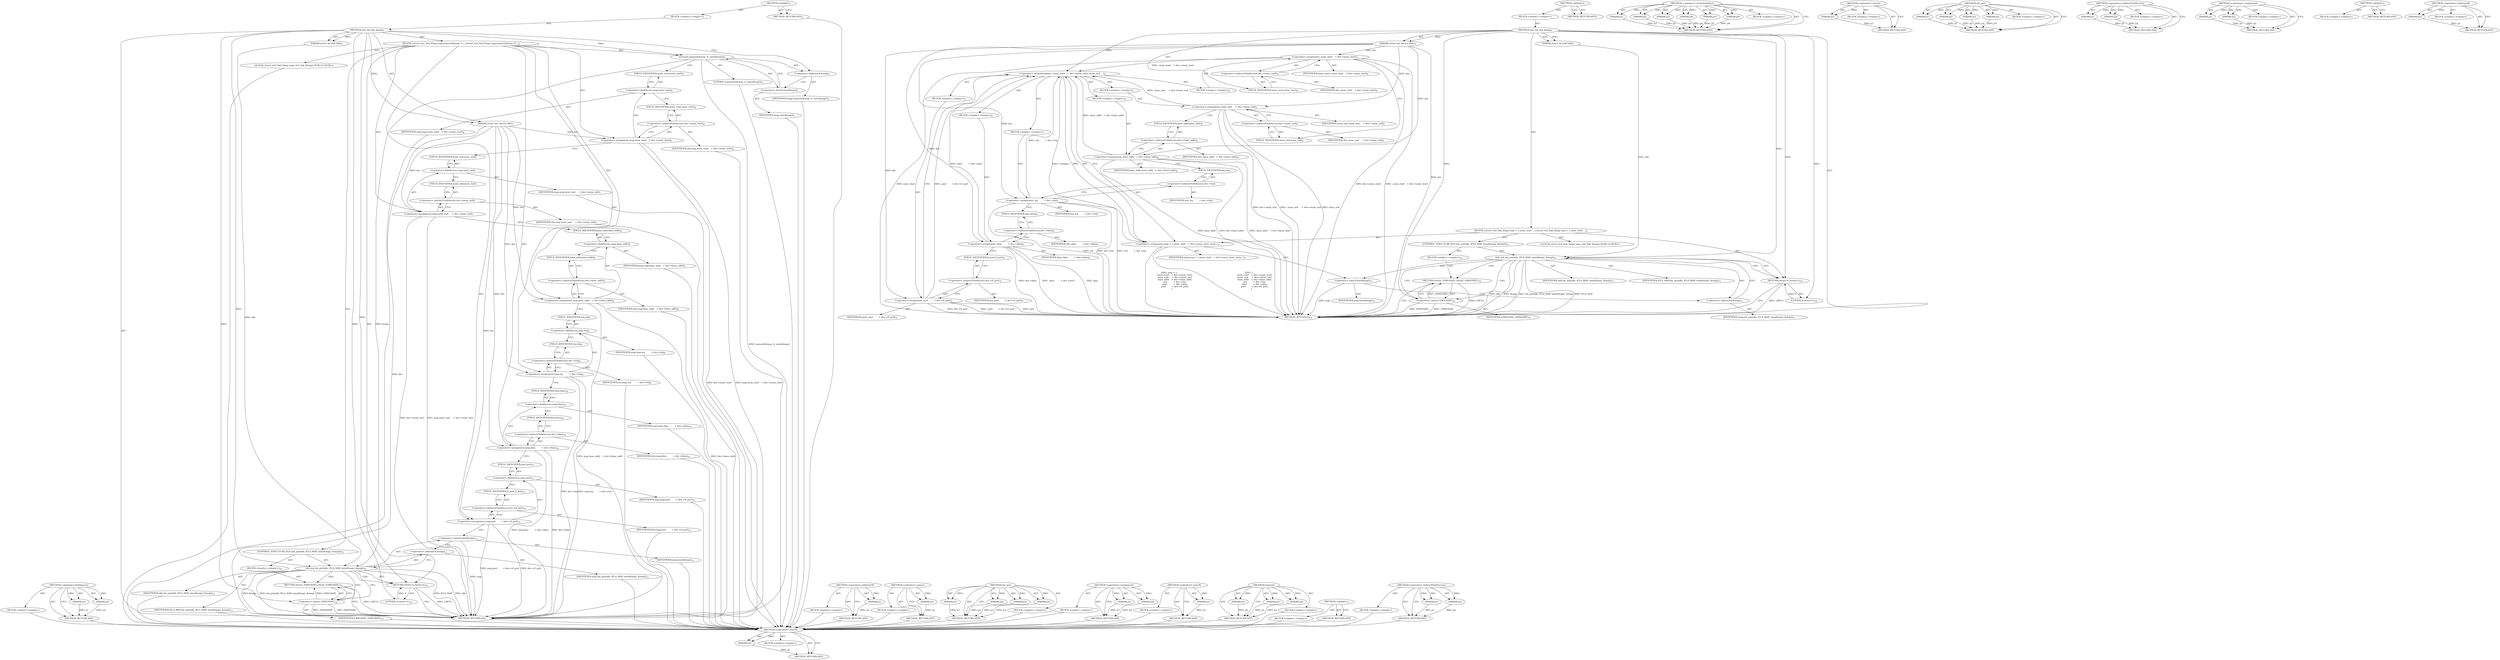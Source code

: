 digraph "&lt;operator&gt;.indirectFieldAccess" {
vulnerable_115 [label=<(METHOD,&lt;operator&gt;.sizeOf)>];
vulnerable_116 [label=<(PARAM,p1)>];
vulnerable_117 [label=<(BLOCK,&lt;empty&gt;,&lt;empty&gt;)>];
vulnerable_118 [label=<(METHOD_RETURN,ANY)>];
vulnerable_6 [label=<(METHOD,&lt;global&gt;)<SUB>1</SUB>>];
vulnerable_7 [label=<(BLOCK,&lt;empty&gt;,&lt;empty&gt;)<SUB>1</SUB>>];
vulnerable_8 [label=<(METHOD,rtnl_fill_link_ifmap)<SUB>1</SUB>>];
vulnerable_9 [label=<(PARAM,struct sk_buff *skb)<SUB>1</SUB>>];
vulnerable_10 [label=<(PARAM,struct net_device *dev)<SUB>1</SUB>>];
vulnerable_11 [label=<(BLOCK,{
	struct rtnl_link_ifmap map = {
		.mem_start ...,{
	struct rtnl_link_ifmap map = {
		.mem_start ...)<SUB>2</SUB>>];
vulnerable_12 [label="<(LOCAL,struct rtnl_link_ifmap map: rtnl_link_ifmap)<SUB>3</SUB>>"];
vulnerable_13 [label=<(&lt;operator&gt;.assignment,map = {
		.mem_start   = dev-&gt;mem_start,
		.mem...)<SUB>3</SUB>>];
vulnerable_14 [label=<(IDENTIFIER,map,map = {
		.mem_start   = dev-&gt;mem_start,
		.mem...)<SUB>3</SUB>>];
vulnerable_15 [label=<(&lt;operator&gt;.arrayInitializer,{
		.mem_start   = dev-&gt;mem_start,
		.mem_end  ...)<SUB>3</SUB>>];
vulnerable_16 [label=<(BLOCK,&lt;empty&gt;,&lt;empty&gt;)<SUB>4</SUB>>];
vulnerable_17 [label=<(&lt;operator&gt;.assignment,.mem_start   = dev-&gt;mem_start)<SUB>4</SUB>>];
vulnerable_18 [label=<(IDENTIFIER,mem_start,.mem_start   = dev-&gt;mem_start)<SUB>4</SUB>>];
vulnerable_19 [label=<(&lt;operator&gt;.indirectFieldAccess,dev-&gt;mem_start)<SUB>4</SUB>>];
vulnerable_20 [label=<(IDENTIFIER,dev,.mem_start   = dev-&gt;mem_start)<SUB>4</SUB>>];
vulnerable_21 [label=<(FIELD_IDENTIFIER,mem_start,mem_start)<SUB>4</SUB>>];
vulnerable_22 [label=<(BLOCK,&lt;empty&gt;,&lt;empty&gt;)<SUB>5</SUB>>];
vulnerable_23 [label=<(&lt;operator&gt;.assignment,.mem_end     = dev-&gt;mem_end)<SUB>5</SUB>>];
vulnerable_24 [label=<(IDENTIFIER,mem_end,.mem_end     = dev-&gt;mem_end)<SUB>5</SUB>>];
vulnerable_25 [label=<(&lt;operator&gt;.indirectFieldAccess,dev-&gt;mem_end)<SUB>5</SUB>>];
vulnerable_26 [label=<(IDENTIFIER,dev,.mem_end     = dev-&gt;mem_end)<SUB>5</SUB>>];
vulnerable_27 [label=<(FIELD_IDENTIFIER,mem_end,mem_end)<SUB>5</SUB>>];
vulnerable_28 [label=<(BLOCK,&lt;empty&gt;,&lt;empty&gt;)<SUB>6</SUB>>];
vulnerable_29 [label=<(&lt;operator&gt;.assignment,.base_addr   = dev-&gt;base_addr)<SUB>6</SUB>>];
vulnerable_30 [label=<(IDENTIFIER,base_addr,.base_addr   = dev-&gt;base_addr)<SUB>6</SUB>>];
vulnerable_31 [label=<(&lt;operator&gt;.indirectFieldAccess,dev-&gt;base_addr)<SUB>6</SUB>>];
vulnerable_32 [label=<(IDENTIFIER,dev,.base_addr   = dev-&gt;base_addr)<SUB>6</SUB>>];
vulnerable_33 [label=<(FIELD_IDENTIFIER,base_addr,base_addr)<SUB>6</SUB>>];
vulnerable_34 [label=<(BLOCK,&lt;empty&gt;,&lt;empty&gt;)<SUB>7</SUB>>];
vulnerable_35 [label=<(&lt;operator&gt;.assignment,.irq         = dev-&gt;irq)<SUB>7</SUB>>];
vulnerable_36 [label=<(IDENTIFIER,irq,.irq         = dev-&gt;irq)<SUB>7</SUB>>];
vulnerable_37 [label=<(&lt;operator&gt;.indirectFieldAccess,dev-&gt;irq)<SUB>7</SUB>>];
vulnerable_38 [label=<(IDENTIFIER,dev,.irq         = dev-&gt;irq)<SUB>7</SUB>>];
vulnerable_39 [label=<(FIELD_IDENTIFIER,irq,irq)<SUB>7</SUB>>];
vulnerable_40 [label=<(BLOCK,&lt;empty&gt;,&lt;empty&gt;)<SUB>8</SUB>>];
vulnerable_41 [label=<(&lt;operator&gt;.assignment,.dma         = dev-&gt;dma)<SUB>8</SUB>>];
vulnerable_42 [label=<(IDENTIFIER,dma,.dma         = dev-&gt;dma)<SUB>8</SUB>>];
vulnerable_43 [label=<(&lt;operator&gt;.indirectFieldAccess,dev-&gt;dma)<SUB>8</SUB>>];
vulnerable_44 [label=<(IDENTIFIER,dev,.dma         = dev-&gt;dma)<SUB>8</SUB>>];
vulnerable_45 [label=<(FIELD_IDENTIFIER,dma,dma)<SUB>8</SUB>>];
vulnerable_46 [label=<(BLOCK,&lt;empty&gt;,&lt;empty&gt;)<SUB>9</SUB>>];
vulnerable_47 [label=<(&lt;operator&gt;.assignment,.port        = dev-&gt;if_port)<SUB>9</SUB>>];
vulnerable_48 [label=<(IDENTIFIER,port,.port        = dev-&gt;if_port)<SUB>9</SUB>>];
vulnerable_49 [label=<(&lt;operator&gt;.indirectFieldAccess,dev-&gt;if_port)<SUB>9</SUB>>];
vulnerable_50 [label=<(IDENTIFIER,dev,.port        = dev-&gt;if_port)<SUB>9</SUB>>];
vulnerable_51 [label=<(FIELD_IDENTIFIER,if_port,if_port)<SUB>9</SUB>>];
vulnerable_52 [label=<(CONTROL_STRUCTURE,IF,if (nla_put(skb, IFLA_MAP, sizeof(map), &amp;map)))<SUB>11</SUB>>];
vulnerable_53 [label=<(nla_put,nla_put(skb, IFLA_MAP, sizeof(map), &amp;map))<SUB>11</SUB>>];
vulnerable_54 [label=<(IDENTIFIER,skb,nla_put(skb, IFLA_MAP, sizeof(map), &amp;map))<SUB>11</SUB>>];
vulnerable_55 [label=<(IDENTIFIER,IFLA_MAP,nla_put(skb, IFLA_MAP, sizeof(map), &amp;map))<SUB>11</SUB>>];
vulnerable_56 [label=<(&lt;operator&gt;.sizeOf,sizeof(map))<SUB>11</SUB>>];
vulnerable_57 [label=<(IDENTIFIER,map,sizeof(map))<SUB>11</SUB>>];
vulnerable_58 [label=<(&lt;operator&gt;.addressOf,&amp;map)<SUB>11</SUB>>];
vulnerable_59 [label=<(IDENTIFIER,map,nla_put(skb, IFLA_MAP, sizeof(map), &amp;map))<SUB>11</SUB>>];
vulnerable_60 [label=<(BLOCK,&lt;empty&gt;,&lt;empty&gt;)<SUB>12</SUB>>];
vulnerable_61 [label=<(RETURN,return -EMSGSIZE;,return -EMSGSIZE;)<SUB>12</SUB>>];
vulnerable_62 [label=<(&lt;operator&gt;.minus,-EMSGSIZE)<SUB>12</SUB>>];
vulnerable_63 [label=<(IDENTIFIER,EMSGSIZE,-EMSGSIZE)<SUB>12</SUB>>];
vulnerable_64 [label=<(RETURN,return 0;,return 0;)<SUB>14</SUB>>];
vulnerable_65 [label=<(LITERAL,0,return 0;)<SUB>14</SUB>>];
vulnerable_66 [label=<(METHOD_RETURN,int)<SUB>1</SUB>>];
vulnerable_68 [label=<(METHOD_RETURN,ANY)<SUB>1</SUB>>];
vulnerable_94 [label=<(METHOD,&lt;operator&gt;.arrayInitializer)>];
vulnerable_95 [label=<(PARAM,p1)>];
vulnerable_96 [label=<(PARAM,p2)>];
vulnerable_97 [label=<(PARAM,p3)>];
vulnerable_98 [label=<(PARAM,p4)>];
vulnerable_99 [label=<(PARAM,p5)>];
vulnerable_100 [label=<(PARAM,p6)>];
vulnerable_101 [label=<(BLOCK,&lt;empty&gt;,&lt;empty&gt;)>];
vulnerable_102 [label=<(METHOD_RETURN,ANY)>];
vulnerable_123 [label=<(METHOD,&lt;operator&gt;.minus)>];
vulnerable_124 [label=<(PARAM,p1)>];
vulnerable_125 [label=<(BLOCK,&lt;empty&gt;,&lt;empty&gt;)>];
vulnerable_126 [label=<(METHOD_RETURN,ANY)>];
vulnerable_108 [label=<(METHOD,nla_put)>];
vulnerable_109 [label=<(PARAM,p1)>];
vulnerable_110 [label=<(PARAM,p2)>];
vulnerable_111 [label=<(PARAM,p3)>];
vulnerable_112 [label=<(PARAM,p4)>];
vulnerable_113 [label=<(BLOCK,&lt;empty&gt;,&lt;empty&gt;)>];
vulnerable_114 [label=<(METHOD_RETURN,ANY)>];
vulnerable_103 [label=<(METHOD,&lt;operator&gt;.indirectFieldAccess)>];
vulnerable_104 [label=<(PARAM,p1)>];
vulnerable_105 [label=<(PARAM,p2)>];
vulnerable_106 [label=<(BLOCK,&lt;empty&gt;,&lt;empty&gt;)>];
vulnerable_107 [label=<(METHOD_RETURN,ANY)>];
vulnerable_89 [label=<(METHOD,&lt;operator&gt;.assignment)>];
vulnerable_90 [label=<(PARAM,p1)>];
vulnerable_91 [label=<(PARAM,p2)>];
vulnerable_92 [label=<(BLOCK,&lt;empty&gt;,&lt;empty&gt;)>];
vulnerable_93 [label=<(METHOD_RETURN,ANY)>];
vulnerable_83 [label=<(METHOD,&lt;global&gt;)<SUB>1</SUB>>];
vulnerable_84 [label=<(BLOCK,&lt;empty&gt;,&lt;empty&gt;)>];
vulnerable_85 [label=<(METHOD_RETURN,ANY)>];
vulnerable_119 [label=<(METHOD,&lt;operator&gt;.addressOf)>];
vulnerable_120 [label=<(PARAM,p1)>];
vulnerable_121 [label=<(BLOCK,&lt;empty&gt;,&lt;empty&gt;)>];
vulnerable_122 [label=<(METHOD_RETURN,ANY)>];
fixed_117 [label=<(METHOD,&lt;operator&gt;.fieldAccess)>];
fixed_118 [label=<(PARAM,p1)>];
fixed_119 [label=<(PARAM,p2)>];
fixed_120 [label=<(BLOCK,&lt;empty&gt;,&lt;empty&gt;)>];
fixed_121 [label=<(METHOD_RETURN,ANY)>];
fixed_6 [label=<(METHOD,&lt;global&gt;)<SUB>1</SUB>>];
fixed_7 [label=<(BLOCK,&lt;empty&gt;,&lt;empty&gt;)<SUB>1</SUB>>];
fixed_8 [label=<(METHOD,rtnl_fill_link_ifmap)<SUB>1</SUB>>];
fixed_9 [label=<(PARAM,struct sk_buff *skb)<SUB>1</SUB>>];
fixed_10 [label=<(PARAM,struct net_device *dev)<SUB>1</SUB>>];
fixed_11 [label=<(BLOCK,{
	struct rtnl_link_ifmap map;

	memset(&amp;map, 0...,{
	struct rtnl_link_ifmap map;

	memset(&amp;map, 0...)<SUB>2</SUB>>];
fixed_12 [label="<(LOCAL,struct rtnl_link_ifmap map: rtnl_link_ifmap)<SUB>3</SUB>>"];
fixed_13 [label=<(memset,memset(&amp;map, 0, sizeof(map)))<SUB>5</SUB>>];
fixed_14 [label=<(&lt;operator&gt;.addressOf,&amp;map)<SUB>5</SUB>>];
fixed_15 [label=<(IDENTIFIER,map,memset(&amp;map, 0, sizeof(map)))<SUB>5</SUB>>];
fixed_16 [label=<(LITERAL,0,memset(&amp;map, 0, sizeof(map)))<SUB>5</SUB>>];
fixed_17 [label=<(&lt;operator&gt;.sizeOf,sizeof(map))<SUB>5</SUB>>];
fixed_18 [label=<(IDENTIFIER,map,sizeof(map))<SUB>5</SUB>>];
fixed_19 [label=<(&lt;operator&gt;.assignment,map.mem_start   = dev-&gt;mem_start)<SUB>6</SUB>>];
fixed_20 [label=<(&lt;operator&gt;.fieldAccess,map.mem_start)<SUB>6</SUB>>];
fixed_21 [label=<(IDENTIFIER,map,map.mem_start   = dev-&gt;mem_start)<SUB>6</SUB>>];
fixed_22 [label=<(FIELD_IDENTIFIER,mem_start,mem_start)<SUB>6</SUB>>];
fixed_23 [label=<(&lt;operator&gt;.indirectFieldAccess,dev-&gt;mem_start)<SUB>6</SUB>>];
fixed_24 [label=<(IDENTIFIER,dev,map.mem_start   = dev-&gt;mem_start)<SUB>6</SUB>>];
fixed_25 [label=<(FIELD_IDENTIFIER,mem_start,mem_start)<SUB>6</SUB>>];
fixed_26 [label=<(&lt;operator&gt;.assignment,map.mem_end     = dev-&gt;mem_end)<SUB>7</SUB>>];
fixed_27 [label=<(&lt;operator&gt;.fieldAccess,map.mem_end)<SUB>7</SUB>>];
fixed_28 [label=<(IDENTIFIER,map,map.mem_end     = dev-&gt;mem_end)<SUB>7</SUB>>];
fixed_29 [label=<(FIELD_IDENTIFIER,mem_end,mem_end)<SUB>7</SUB>>];
fixed_30 [label=<(&lt;operator&gt;.indirectFieldAccess,dev-&gt;mem_end)<SUB>7</SUB>>];
fixed_31 [label=<(IDENTIFIER,dev,map.mem_end     = dev-&gt;mem_end)<SUB>7</SUB>>];
fixed_32 [label=<(FIELD_IDENTIFIER,mem_end,mem_end)<SUB>7</SUB>>];
fixed_33 [label=<(&lt;operator&gt;.assignment,map.base_addr   = dev-&gt;base_addr)<SUB>8</SUB>>];
fixed_34 [label=<(&lt;operator&gt;.fieldAccess,map.base_addr)<SUB>8</SUB>>];
fixed_35 [label=<(IDENTIFIER,map,map.base_addr   = dev-&gt;base_addr)<SUB>8</SUB>>];
fixed_36 [label=<(FIELD_IDENTIFIER,base_addr,base_addr)<SUB>8</SUB>>];
fixed_37 [label=<(&lt;operator&gt;.indirectFieldAccess,dev-&gt;base_addr)<SUB>8</SUB>>];
fixed_38 [label=<(IDENTIFIER,dev,map.base_addr   = dev-&gt;base_addr)<SUB>8</SUB>>];
fixed_39 [label=<(FIELD_IDENTIFIER,base_addr,base_addr)<SUB>8</SUB>>];
fixed_40 [label=<(&lt;operator&gt;.assignment,map.irq         = dev-&gt;irq)<SUB>9</SUB>>];
fixed_41 [label=<(&lt;operator&gt;.fieldAccess,map.irq)<SUB>9</SUB>>];
fixed_42 [label=<(IDENTIFIER,map,map.irq         = dev-&gt;irq)<SUB>9</SUB>>];
fixed_43 [label=<(FIELD_IDENTIFIER,irq,irq)<SUB>9</SUB>>];
fixed_44 [label=<(&lt;operator&gt;.indirectFieldAccess,dev-&gt;irq)<SUB>9</SUB>>];
fixed_45 [label=<(IDENTIFIER,dev,map.irq         = dev-&gt;irq)<SUB>9</SUB>>];
fixed_46 [label=<(FIELD_IDENTIFIER,irq,irq)<SUB>9</SUB>>];
fixed_47 [label=<(&lt;operator&gt;.assignment,map.dma         = dev-&gt;dma)<SUB>10</SUB>>];
fixed_48 [label=<(&lt;operator&gt;.fieldAccess,map.dma)<SUB>10</SUB>>];
fixed_49 [label=<(IDENTIFIER,map,map.dma         = dev-&gt;dma)<SUB>10</SUB>>];
fixed_50 [label=<(FIELD_IDENTIFIER,dma,dma)<SUB>10</SUB>>];
fixed_51 [label=<(&lt;operator&gt;.indirectFieldAccess,dev-&gt;dma)<SUB>10</SUB>>];
fixed_52 [label=<(IDENTIFIER,dev,map.dma         = dev-&gt;dma)<SUB>10</SUB>>];
fixed_53 [label=<(FIELD_IDENTIFIER,dma,dma)<SUB>10</SUB>>];
fixed_54 [label=<(&lt;operator&gt;.assignment,map.port        = dev-&gt;if_port)<SUB>11</SUB>>];
fixed_55 [label=<(&lt;operator&gt;.fieldAccess,map.port)<SUB>11</SUB>>];
fixed_56 [label=<(IDENTIFIER,map,map.port        = dev-&gt;if_port)<SUB>11</SUB>>];
fixed_57 [label=<(FIELD_IDENTIFIER,port,port)<SUB>11</SUB>>];
fixed_58 [label=<(&lt;operator&gt;.indirectFieldAccess,dev-&gt;if_port)<SUB>11</SUB>>];
fixed_59 [label=<(IDENTIFIER,dev,map.port        = dev-&gt;if_port)<SUB>11</SUB>>];
fixed_60 [label=<(FIELD_IDENTIFIER,if_port,if_port)<SUB>11</SUB>>];
fixed_61 [label=<(CONTROL_STRUCTURE,IF,if (nla_put(skb, IFLA_MAP, sizeof(map), &amp;map)))<SUB>13</SUB>>];
fixed_62 [label=<(nla_put,nla_put(skb, IFLA_MAP, sizeof(map), &amp;map))<SUB>13</SUB>>];
fixed_63 [label=<(IDENTIFIER,skb,nla_put(skb, IFLA_MAP, sizeof(map), &amp;map))<SUB>13</SUB>>];
fixed_64 [label=<(IDENTIFIER,IFLA_MAP,nla_put(skb, IFLA_MAP, sizeof(map), &amp;map))<SUB>13</SUB>>];
fixed_65 [label=<(&lt;operator&gt;.sizeOf,sizeof(map))<SUB>13</SUB>>];
fixed_66 [label=<(IDENTIFIER,map,sizeof(map))<SUB>13</SUB>>];
fixed_67 [label=<(&lt;operator&gt;.addressOf,&amp;map)<SUB>13</SUB>>];
fixed_68 [label=<(IDENTIFIER,map,nla_put(skb, IFLA_MAP, sizeof(map), &amp;map))<SUB>13</SUB>>];
fixed_69 [label=<(BLOCK,&lt;empty&gt;,&lt;empty&gt;)<SUB>14</SUB>>];
fixed_70 [label=<(RETURN,return -EMSGSIZE;,return -EMSGSIZE;)<SUB>14</SUB>>];
fixed_71 [label=<(&lt;operator&gt;.minus,-EMSGSIZE)<SUB>14</SUB>>];
fixed_72 [label=<(IDENTIFIER,EMSGSIZE,-EMSGSIZE)<SUB>14</SUB>>];
fixed_73 [label=<(RETURN,return 0;,return 0;)<SUB>16</SUB>>];
fixed_74 [label=<(LITERAL,0,return 0;)<SUB>16</SUB>>];
fixed_75 [label=<(METHOD_RETURN,int)<SUB>1</SUB>>];
fixed_77 [label=<(METHOD_RETURN,ANY)<SUB>1</SUB>>];
fixed_104 [label=<(METHOD,&lt;operator&gt;.addressOf)>];
fixed_105 [label=<(PARAM,p1)>];
fixed_106 [label=<(BLOCK,&lt;empty&gt;,&lt;empty&gt;)>];
fixed_107 [label=<(METHOD_RETURN,ANY)>];
fixed_134 [label=<(METHOD,&lt;operator&gt;.minus)>];
fixed_135 [label=<(PARAM,p1)>];
fixed_136 [label=<(BLOCK,&lt;empty&gt;,&lt;empty&gt;)>];
fixed_137 [label=<(METHOD_RETURN,ANY)>];
fixed_127 [label=<(METHOD,nla_put)>];
fixed_128 [label=<(PARAM,p1)>];
fixed_129 [label=<(PARAM,p2)>];
fixed_130 [label=<(PARAM,p3)>];
fixed_131 [label=<(PARAM,p4)>];
fixed_132 [label=<(BLOCK,&lt;empty&gt;,&lt;empty&gt;)>];
fixed_133 [label=<(METHOD_RETURN,ANY)>];
fixed_112 [label=<(METHOD,&lt;operator&gt;.assignment)>];
fixed_113 [label=<(PARAM,p1)>];
fixed_114 [label=<(PARAM,p2)>];
fixed_115 [label=<(BLOCK,&lt;empty&gt;,&lt;empty&gt;)>];
fixed_116 [label=<(METHOD_RETURN,ANY)>];
fixed_108 [label=<(METHOD,&lt;operator&gt;.sizeOf)>];
fixed_109 [label=<(PARAM,p1)>];
fixed_110 [label=<(BLOCK,&lt;empty&gt;,&lt;empty&gt;)>];
fixed_111 [label=<(METHOD_RETURN,ANY)>];
fixed_98 [label=<(METHOD,memset)>];
fixed_99 [label=<(PARAM,p1)>];
fixed_100 [label=<(PARAM,p2)>];
fixed_101 [label=<(PARAM,p3)>];
fixed_102 [label=<(BLOCK,&lt;empty&gt;,&lt;empty&gt;)>];
fixed_103 [label=<(METHOD_RETURN,ANY)>];
fixed_92 [label=<(METHOD,&lt;global&gt;)<SUB>1</SUB>>];
fixed_93 [label=<(BLOCK,&lt;empty&gt;,&lt;empty&gt;)>];
fixed_94 [label=<(METHOD_RETURN,ANY)>];
fixed_122 [label=<(METHOD,&lt;operator&gt;.indirectFieldAccess)>];
fixed_123 [label=<(PARAM,p1)>];
fixed_124 [label=<(PARAM,p2)>];
fixed_125 [label=<(BLOCK,&lt;empty&gt;,&lt;empty&gt;)>];
fixed_126 [label=<(METHOD_RETURN,ANY)>];
vulnerable_115 -> vulnerable_116  [key=0, label="AST: "];
vulnerable_115 -> vulnerable_116  [key=1, label="DDG: "];
vulnerable_115 -> vulnerable_117  [key=0, label="AST: "];
vulnerable_115 -> vulnerable_118  [key=0, label="AST: "];
vulnerable_115 -> vulnerable_118  [key=1, label="CFG: "];
vulnerable_116 -> vulnerable_118  [key=0, label="DDG: p1"];
vulnerable_6 -> vulnerable_7  [key=0, label="AST: "];
vulnerable_6 -> vulnerable_68  [key=0, label="AST: "];
vulnerable_6 -> vulnerable_68  [key=1, label="CFG: "];
vulnerable_7 -> vulnerable_8  [key=0, label="AST: "];
vulnerable_8 -> vulnerable_9  [key=0, label="AST: "];
vulnerable_8 -> vulnerable_9  [key=1, label="DDG: "];
vulnerable_8 -> vulnerable_10  [key=0, label="AST: "];
vulnerable_8 -> vulnerable_10  [key=1, label="DDG: "];
vulnerable_8 -> vulnerable_11  [key=0, label="AST: "];
vulnerable_8 -> vulnerable_66  [key=0, label="AST: "];
vulnerable_8 -> vulnerable_21  [key=0, label="CFG: "];
vulnerable_8 -> vulnerable_64  [key=0, label="DDG: "];
vulnerable_8 -> vulnerable_65  [key=0, label="DDG: "];
vulnerable_8 -> vulnerable_15  [key=0, label="DDG: "];
vulnerable_8 -> vulnerable_53  [key=0, label="DDG: "];
vulnerable_8 -> vulnerable_62  [key=0, label="DDG: "];
vulnerable_9 -> vulnerable_53  [key=0, label="DDG: skb"];
vulnerable_10 -> vulnerable_66  [key=0, label="DDG: dev"];
vulnerable_10 -> vulnerable_17  [key=0, label="DDG: dev"];
vulnerable_10 -> vulnerable_23  [key=0, label="DDG: dev"];
vulnerable_10 -> vulnerable_29  [key=0, label="DDG: dev"];
vulnerable_10 -> vulnerable_35  [key=0, label="DDG: dev"];
vulnerable_10 -> vulnerable_41  [key=0, label="DDG: dev"];
vulnerable_10 -> vulnerable_47  [key=0, label="DDG: dev"];
vulnerable_11 -> vulnerable_12  [key=0, label="AST: "];
vulnerable_11 -> vulnerable_13  [key=0, label="AST: "];
vulnerable_11 -> vulnerable_52  [key=0, label="AST: "];
vulnerable_11 -> vulnerable_64  [key=0, label="AST: "];
vulnerable_13 -> vulnerable_14  [key=0, label="AST: "];
vulnerable_13 -> vulnerable_15  [key=0, label="AST: "];
vulnerable_13 -> vulnerable_56  [key=0, label="CFG: "];
vulnerable_13 -> vulnerable_66  [key=0, label="DDG: {
		.mem_start   = dev-&gt;mem_start,
		.mem_end     = dev-&gt;mem_end,
		.base_addr   = dev-&gt;base_addr,
		.irq         = dev-&gt;irq,
		.dma         = dev-&gt;dma,
		.port        = dev-&gt;if_port,
	}"];
vulnerable_13 -> vulnerable_66  [key=1, label="DDG: map = {
		.mem_start   = dev-&gt;mem_start,
		.mem_end     = dev-&gt;mem_end,
		.base_addr   = dev-&gt;base_addr,
		.irq         = dev-&gt;irq,
		.dma         = dev-&gt;dma,
		.port        = dev-&gt;if_port,
	}"];
vulnerable_15 -> vulnerable_16  [key=0, label="AST: "];
vulnerable_15 -> vulnerable_22  [key=0, label="AST: "];
vulnerable_15 -> vulnerable_28  [key=0, label="AST: "];
vulnerable_15 -> vulnerable_34  [key=0, label="AST: "];
vulnerable_15 -> vulnerable_40  [key=0, label="AST: "];
vulnerable_15 -> vulnerable_46  [key=0, label="AST: "];
vulnerable_15 -> vulnerable_13  [key=0, label="CFG: "];
vulnerable_15 -> vulnerable_13  [key=1, label="DDG: &lt;empty&gt;"];
vulnerable_15 -> vulnerable_13  [key=2, label="DDG: "];
vulnerable_16 -> vulnerable_17  [key=0, label="AST: "];
vulnerable_17 -> vulnerable_18  [key=0, label="AST: "];
vulnerable_17 -> vulnerable_19  [key=0, label="AST: "];
vulnerable_17 -> vulnerable_27  [key=0, label="CFG: "];
vulnerable_17 -> vulnerable_66  [key=0, label="DDG: dev-&gt;mem_start"];
vulnerable_17 -> vulnerable_66  [key=1, label="DDG: .mem_start   = dev-&gt;mem_start"];
vulnerable_17 -> vulnerable_66  [key=2, label="DDG: mem_start"];
vulnerable_17 -> vulnerable_15  [key=0, label="DDG: .mem_start   = dev-&gt;mem_start"];
vulnerable_19 -> vulnerable_20  [key=0, label="AST: "];
vulnerable_19 -> vulnerable_21  [key=0, label="AST: "];
vulnerable_19 -> vulnerable_17  [key=0, label="CFG: "];
vulnerable_21 -> vulnerable_19  [key=0, label="CFG: "];
vulnerable_22 -> vulnerable_23  [key=0, label="AST: "];
vulnerable_23 -> vulnerable_24  [key=0, label="AST: "];
vulnerable_23 -> vulnerable_25  [key=0, label="AST: "];
vulnerable_23 -> vulnerable_33  [key=0, label="CFG: "];
vulnerable_23 -> vulnerable_66  [key=0, label="DDG: dev-&gt;mem_end"];
vulnerable_23 -> vulnerable_66  [key=1, label="DDG: .mem_end     = dev-&gt;mem_end"];
vulnerable_23 -> vulnerable_66  [key=2, label="DDG: mem_end"];
vulnerable_23 -> vulnerable_15  [key=0, label="DDG: .mem_end     = dev-&gt;mem_end"];
vulnerable_25 -> vulnerable_26  [key=0, label="AST: "];
vulnerable_25 -> vulnerable_27  [key=0, label="AST: "];
vulnerable_25 -> vulnerable_23  [key=0, label="CFG: "];
vulnerable_27 -> vulnerable_25  [key=0, label="CFG: "];
vulnerable_28 -> vulnerable_29  [key=0, label="AST: "];
vulnerable_29 -> vulnerable_30  [key=0, label="AST: "];
vulnerable_29 -> vulnerable_31  [key=0, label="AST: "];
vulnerable_29 -> vulnerable_39  [key=0, label="CFG: "];
vulnerable_29 -> vulnerable_66  [key=0, label="DDG: dev-&gt;base_addr"];
vulnerable_29 -> vulnerable_66  [key=1, label="DDG: .base_addr   = dev-&gt;base_addr"];
vulnerable_29 -> vulnerable_66  [key=2, label="DDG: base_addr"];
vulnerable_29 -> vulnerable_15  [key=0, label="DDG: .base_addr   = dev-&gt;base_addr"];
vulnerable_31 -> vulnerable_32  [key=0, label="AST: "];
vulnerable_31 -> vulnerable_33  [key=0, label="AST: "];
vulnerable_31 -> vulnerable_29  [key=0, label="CFG: "];
vulnerable_33 -> vulnerable_31  [key=0, label="CFG: "];
vulnerable_34 -> vulnerable_35  [key=0, label="AST: "];
vulnerable_35 -> vulnerable_36  [key=0, label="AST: "];
vulnerable_35 -> vulnerable_37  [key=0, label="AST: "];
vulnerable_35 -> vulnerable_45  [key=0, label="CFG: "];
vulnerable_35 -> vulnerable_66  [key=0, label="DDG: dev-&gt;irq"];
vulnerable_35 -> vulnerable_66  [key=1, label="DDG: .irq         = dev-&gt;irq"];
vulnerable_35 -> vulnerable_66  [key=2, label="DDG: irq"];
vulnerable_35 -> vulnerable_15  [key=0, label="DDG: .irq         = dev-&gt;irq"];
vulnerable_37 -> vulnerable_38  [key=0, label="AST: "];
vulnerable_37 -> vulnerable_39  [key=0, label="AST: "];
vulnerable_37 -> vulnerable_35  [key=0, label="CFG: "];
vulnerable_39 -> vulnerable_37  [key=0, label="CFG: "];
vulnerable_40 -> vulnerable_41  [key=0, label="AST: "];
vulnerable_41 -> vulnerable_42  [key=0, label="AST: "];
vulnerable_41 -> vulnerable_43  [key=0, label="AST: "];
vulnerable_41 -> vulnerable_51  [key=0, label="CFG: "];
vulnerable_41 -> vulnerable_66  [key=0, label="DDG: dev-&gt;dma"];
vulnerable_41 -> vulnerable_66  [key=1, label="DDG: .dma         = dev-&gt;dma"];
vulnerable_41 -> vulnerable_66  [key=2, label="DDG: dma"];
vulnerable_41 -> vulnerable_15  [key=0, label="DDG: .dma         = dev-&gt;dma"];
vulnerable_43 -> vulnerable_44  [key=0, label="AST: "];
vulnerable_43 -> vulnerable_45  [key=0, label="AST: "];
vulnerable_43 -> vulnerable_41  [key=0, label="CFG: "];
vulnerable_45 -> vulnerable_43  [key=0, label="CFG: "];
vulnerable_46 -> vulnerable_47  [key=0, label="AST: "];
vulnerable_47 -> vulnerable_48  [key=0, label="AST: "];
vulnerable_47 -> vulnerable_49  [key=0, label="AST: "];
vulnerable_47 -> vulnerable_15  [key=0, label="CFG: "];
vulnerable_47 -> vulnerable_15  [key=1, label="DDG: .port        = dev-&gt;if_port"];
vulnerable_47 -> vulnerable_66  [key=0, label="DDG: dev-&gt;if_port"];
vulnerable_47 -> vulnerable_66  [key=1, label="DDG: .port        = dev-&gt;if_port"];
vulnerable_47 -> vulnerable_66  [key=2, label="DDG: port"];
vulnerable_49 -> vulnerable_50  [key=0, label="AST: "];
vulnerable_49 -> vulnerable_51  [key=0, label="AST: "];
vulnerable_49 -> vulnerable_47  [key=0, label="CFG: "];
vulnerable_51 -> vulnerable_49  [key=0, label="CFG: "];
vulnerable_52 -> vulnerable_53  [key=0, label="AST: "];
vulnerable_52 -> vulnerable_60  [key=0, label="AST: "];
vulnerable_53 -> vulnerable_54  [key=0, label="AST: "];
vulnerable_53 -> vulnerable_55  [key=0, label="AST: "];
vulnerable_53 -> vulnerable_56  [key=0, label="AST: "];
vulnerable_53 -> vulnerable_58  [key=0, label="AST: "];
vulnerable_53 -> vulnerable_62  [key=0, label="CFG: "];
vulnerable_53 -> vulnerable_62  [key=1, label="CDG: "];
vulnerable_53 -> vulnerable_64  [key=0, label="CFG: "];
vulnerable_53 -> vulnerable_64  [key=1, label="CDG: "];
vulnerable_53 -> vulnerable_66  [key=0, label="DDG: skb"];
vulnerable_53 -> vulnerable_66  [key=1, label="DDG: &amp;map"];
vulnerable_53 -> vulnerable_66  [key=2, label="DDG: nla_put(skb, IFLA_MAP, sizeof(map), &amp;map)"];
vulnerable_53 -> vulnerable_66  [key=3, label="DDG: IFLA_MAP"];
vulnerable_53 -> vulnerable_61  [key=0, label="CDG: "];
vulnerable_56 -> vulnerable_57  [key=0, label="AST: "];
vulnerable_56 -> vulnerable_58  [key=0, label="CFG: "];
vulnerable_56 -> vulnerable_66  [key=0, label="DDG: map"];
vulnerable_58 -> vulnerable_59  [key=0, label="AST: "];
vulnerable_58 -> vulnerable_53  [key=0, label="CFG: "];
vulnerable_60 -> vulnerable_61  [key=0, label="AST: "];
vulnerable_61 -> vulnerable_62  [key=0, label="AST: "];
vulnerable_61 -> vulnerable_66  [key=0, label="CFG: "];
vulnerable_61 -> vulnerable_66  [key=1, label="DDG: &lt;RET&gt;"];
vulnerable_62 -> vulnerable_63  [key=0, label="AST: "];
vulnerable_62 -> vulnerable_61  [key=0, label="CFG: "];
vulnerable_62 -> vulnerable_61  [key=1, label="DDG: -EMSGSIZE"];
vulnerable_62 -> vulnerable_66  [key=0, label="DDG: EMSGSIZE"];
vulnerable_62 -> vulnerable_66  [key=1, label="DDG: -EMSGSIZE"];
vulnerable_64 -> vulnerable_65  [key=0, label="AST: "];
vulnerable_64 -> vulnerable_66  [key=0, label="CFG: "];
vulnerable_64 -> vulnerable_66  [key=1, label="DDG: &lt;RET&gt;"];
vulnerable_65 -> vulnerable_64  [key=0, label="DDG: 0"];
vulnerable_94 -> vulnerable_95  [key=0, label="AST: "];
vulnerable_94 -> vulnerable_95  [key=1, label="DDG: "];
vulnerable_94 -> vulnerable_101  [key=0, label="AST: "];
vulnerable_94 -> vulnerable_96  [key=0, label="AST: "];
vulnerable_94 -> vulnerable_96  [key=1, label="DDG: "];
vulnerable_94 -> vulnerable_102  [key=0, label="AST: "];
vulnerable_94 -> vulnerable_102  [key=1, label="CFG: "];
vulnerable_94 -> vulnerable_97  [key=0, label="AST: "];
vulnerable_94 -> vulnerable_97  [key=1, label="DDG: "];
vulnerable_94 -> vulnerable_98  [key=0, label="AST: "];
vulnerable_94 -> vulnerable_98  [key=1, label="DDG: "];
vulnerable_94 -> vulnerable_99  [key=0, label="AST: "];
vulnerable_94 -> vulnerable_99  [key=1, label="DDG: "];
vulnerable_94 -> vulnerable_100  [key=0, label="AST: "];
vulnerable_94 -> vulnerable_100  [key=1, label="DDG: "];
vulnerable_95 -> vulnerable_102  [key=0, label="DDG: p1"];
vulnerable_96 -> vulnerable_102  [key=0, label="DDG: p2"];
vulnerable_97 -> vulnerable_102  [key=0, label="DDG: p3"];
vulnerable_98 -> vulnerable_102  [key=0, label="DDG: p4"];
vulnerable_99 -> vulnerable_102  [key=0, label="DDG: p5"];
vulnerable_100 -> vulnerable_102  [key=0, label="DDG: p6"];
vulnerable_123 -> vulnerable_124  [key=0, label="AST: "];
vulnerable_123 -> vulnerable_124  [key=1, label="DDG: "];
vulnerable_123 -> vulnerable_125  [key=0, label="AST: "];
vulnerable_123 -> vulnerable_126  [key=0, label="AST: "];
vulnerable_123 -> vulnerable_126  [key=1, label="CFG: "];
vulnerable_124 -> vulnerable_126  [key=0, label="DDG: p1"];
vulnerable_108 -> vulnerable_109  [key=0, label="AST: "];
vulnerable_108 -> vulnerable_109  [key=1, label="DDG: "];
vulnerable_108 -> vulnerable_113  [key=0, label="AST: "];
vulnerable_108 -> vulnerable_110  [key=0, label="AST: "];
vulnerable_108 -> vulnerable_110  [key=1, label="DDG: "];
vulnerable_108 -> vulnerable_114  [key=0, label="AST: "];
vulnerable_108 -> vulnerable_114  [key=1, label="CFG: "];
vulnerable_108 -> vulnerable_111  [key=0, label="AST: "];
vulnerable_108 -> vulnerable_111  [key=1, label="DDG: "];
vulnerable_108 -> vulnerable_112  [key=0, label="AST: "];
vulnerable_108 -> vulnerable_112  [key=1, label="DDG: "];
vulnerable_109 -> vulnerable_114  [key=0, label="DDG: p1"];
vulnerable_110 -> vulnerable_114  [key=0, label="DDG: p2"];
vulnerable_111 -> vulnerable_114  [key=0, label="DDG: p3"];
vulnerable_112 -> vulnerable_114  [key=0, label="DDG: p4"];
vulnerable_103 -> vulnerable_104  [key=0, label="AST: "];
vulnerable_103 -> vulnerable_104  [key=1, label="DDG: "];
vulnerable_103 -> vulnerable_106  [key=0, label="AST: "];
vulnerable_103 -> vulnerable_105  [key=0, label="AST: "];
vulnerable_103 -> vulnerable_105  [key=1, label="DDG: "];
vulnerable_103 -> vulnerable_107  [key=0, label="AST: "];
vulnerable_103 -> vulnerable_107  [key=1, label="CFG: "];
vulnerable_104 -> vulnerable_107  [key=0, label="DDG: p1"];
vulnerable_105 -> vulnerable_107  [key=0, label="DDG: p2"];
vulnerable_89 -> vulnerable_90  [key=0, label="AST: "];
vulnerable_89 -> vulnerable_90  [key=1, label="DDG: "];
vulnerable_89 -> vulnerable_92  [key=0, label="AST: "];
vulnerable_89 -> vulnerable_91  [key=0, label="AST: "];
vulnerable_89 -> vulnerable_91  [key=1, label="DDG: "];
vulnerable_89 -> vulnerable_93  [key=0, label="AST: "];
vulnerable_89 -> vulnerable_93  [key=1, label="CFG: "];
vulnerable_90 -> vulnerable_93  [key=0, label="DDG: p1"];
vulnerable_91 -> vulnerable_93  [key=0, label="DDG: p2"];
vulnerable_83 -> vulnerable_84  [key=0, label="AST: "];
vulnerable_83 -> vulnerable_85  [key=0, label="AST: "];
vulnerable_83 -> vulnerable_85  [key=1, label="CFG: "];
vulnerable_119 -> vulnerable_120  [key=0, label="AST: "];
vulnerable_119 -> vulnerable_120  [key=1, label="DDG: "];
vulnerable_119 -> vulnerable_121  [key=0, label="AST: "];
vulnerable_119 -> vulnerable_122  [key=0, label="AST: "];
vulnerable_119 -> vulnerable_122  [key=1, label="CFG: "];
vulnerable_120 -> vulnerable_122  [key=0, label="DDG: p1"];
fixed_117 -> fixed_118  [key=0, label="AST: "];
fixed_117 -> fixed_118  [key=1, label="DDG: "];
fixed_117 -> fixed_120  [key=0, label="AST: "];
fixed_117 -> fixed_119  [key=0, label="AST: "];
fixed_117 -> fixed_119  [key=1, label="DDG: "];
fixed_117 -> fixed_121  [key=0, label="AST: "];
fixed_117 -> fixed_121  [key=1, label="CFG: "];
fixed_118 -> fixed_121  [key=0, label="DDG: p1"];
fixed_119 -> fixed_121  [key=0, label="DDG: p2"];
fixed_120 -> vulnerable_115  [key=0];
fixed_121 -> vulnerable_115  [key=0];
fixed_6 -> fixed_7  [key=0, label="AST: "];
fixed_6 -> fixed_77  [key=0, label="AST: "];
fixed_6 -> fixed_77  [key=1, label="CFG: "];
fixed_7 -> fixed_8  [key=0, label="AST: "];
fixed_8 -> fixed_9  [key=0, label="AST: "];
fixed_8 -> fixed_9  [key=1, label="DDG: "];
fixed_8 -> fixed_10  [key=0, label="AST: "];
fixed_8 -> fixed_10  [key=1, label="DDG: "];
fixed_8 -> fixed_11  [key=0, label="AST: "];
fixed_8 -> fixed_75  [key=0, label="AST: "];
fixed_8 -> fixed_14  [key=0, label="CFG: "];
fixed_8 -> fixed_73  [key=0, label="DDG: "];
fixed_8 -> fixed_13  [key=0, label="DDG: "];
fixed_8 -> fixed_74  [key=0, label="DDG: "];
fixed_8 -> fixed_62  [key=0, label="DDG: "];
fixed_8 -> fixed_71  [key=0, label="DDG: "];
fixed_9 -> fixed_62  [key=0, label="DDG: skb"];
fixed_10 -> fixed_75  [key=0, label="DDG: dev"];
fixed_10 -> fixed_19  [key=0, label="DDG: dev"];
fixed_10 -> fixed_26  [key=0, label="DDG: dev"];
fixed_10 -> fixed_33  [key=0, label="DDG: dev"];
fixed_10 -> fixed_40  [key=0, label="DDG: dev"];
fixed_10 -> fixed_47  [key=0, label="DDG: dev"];
fixed_10 -> fixed_54  [key=0, label="DDG: dev"];
fixed_11 -> fixed_12  [key=0, label="AST: "];
fixed_11 -> fixed_13  [key=0, label="AST: "];
fixed_11 -> fixed_19  [key=0, label="AST: "];
fixed_11 -> fixed_26  [key=0, label="AST: "];
fixed_11 -> fixed_33  [key=0, label="AST: "];
fixed_11 -> fixed_40  [key=0, label="AST: "];
fixed_11 -> fixed_47  [key=0, label="AST: "];
fixed_11 -> fixed_54  [key=0, label="AST: "];
fixed_11 -> fixed_61  [key=0, label="AST: "];
fixed_11 -> fixed_73  [key=0, label="AST: "];
fixed_12 -> vulnerable_115  [key=0];
fixed_13 -> fixed_14  [key=0, label="AST: "];
fixed_13 -> fixed_16  [key=0, label="AST: "];
fixed_13 -> fixed_17  [key=0, label="AST: "];
fixed_13 -> fixed_22  [key=0, label="CFG: "];
fixed_13 -> fixed_75  [key=0, label="DDG: memset(&amp;map, 0, sizeof(map))"];
fixed_13 -> fixed_62  [key=0, label="DDG: &amp;map"];
fixed_14 -> fixed_15  [key=0, label="AST: "];
fixed_14 -> fixed_17  [key=0, label="CFG: "];
fixed_15 -> vulnerable_115  [key=0];
fixed_16 -> vulnerable_115  [key=0];
fixed_17 -> fixed_18  [key=0, label="AST: "];
fixed_17 -> fixed_13  [key=0, label="CFG: "];
fixed_18 -> vulnerable_115  [key=0];
fixed_19 -> fixed_20  [key=0, label="AST: "];
fixed_19 -> fixed_23  [key=0, label="AST: "];
fixed_19 -> fixed_29  [key=0, label="CFG: "];
fixed_19 -> fixed_75  [key=0, label="DDG: dev-&gt;mem_start"];
fixed_19 -> fixed_75  [key=1, label="DDG: map.mem_start   = dev-&gt;mem_start"];
fixed_20 -> fixed_21  [key=0, label="AST: "];
fixed_20 -> fixed_22  [key=0, label="AST: "];
fixed_20 -> fixed_25  [key=0, label="CFG: "];
fixed_21 -> vulnerable_115  [key=0];
fixed_22 -> fixed_20  [key=0, label="CFG: "];
fixed_23 -> fixed_24  [key=0, label="AST: "];
fixed_23 -> fixed_25  [key=0, label="AST: "];
fixed_23 -> fixed_19  [key=0, label="CFG: "];
fixed_24 -> vulnerable_115  [key=0];
fixed_25 -> fixed_23  [key=0, label="CFG: "];
fixed_26 -> fixed_27  [key=0, label="AST: "];
fixed_26 -> fixed_30  [key=0, label="AST: "];
fixed_26 -> fixed_36  [key=0, label="CFG: "];
fixed_26 -> fixed_75  [key=0, label="DDG: dev-&gt;mem_end"];
fixed_26 -> fixed_75  [key=1, label="DDG: map.mem_end     = dev-&gt;mem_end"];
fixed_27 -> fixed_28  [key=0, label="AST: "];
fixed_27 -> fixed_29  [key=0, label="AST: "];
fixed_27 -> fixed_32  [key=0, label="CFG: "];
fixed_28 -> vulnerable_115  [key=0];
fixed_29 -> fixed_27  [key=0, label="CFG: "];
fixed_30 -> fixed_31  [key=0, label="AST: "];
fixed_30 -> fixed_32  [key=0, label="AST: "];
fixed_30 -> fixed_26  [key=0, label="CFG: "];
fixed_31 -> vulnerable_115  [key=0];
fixed_32 -> fixed_30  [key=0, label="CFG: "];
fixed_33 -> fixed_34  [key=0, label="AST: "];
fixed_33 -> fixed_37  [key=0, label="AST: "];
fixed_33 -> fixed_43  [key=0, label="CFG: "];
fixed_33 -> fixed_75  [key=0, label="DDG: dev-&gt;base_addr"];
fixed_33 -> fixed_75  [key=1, label="DDG: map.base_addr   = dev-&gt;base_addr"];
fixed_34 -> fixed_35  [key=0, label="AST: "];
fixed_34 -> fixed_36  [key=0, label="AST: "];
fixed_34 -> fixed_39  [key=0, label="CFG: "];
fixed_35 -> vulnerable_115  [key=0];
fixed_36 -> fixed_34  [key=0, label="CFG: "];
fixed_37 -> fixed_38  [key=0, label="AST: "];
fixed_37 -> fixed_39  [key=0, label="AST: "];
fixed_37 -> fixed_33  [key=0, label="CFG: "];
fixed_38 -> vulnerable_115  [key=0];
fixed_39 -> fixed_37  [key=0, label="CFG: "];
fixed_40 -> fixed_41  [key=0, label="AST: "];
fixed_40 -> fixed_44  [key=0, label="AST: "];
fixed_40 -> fixed_50  [key=0, label="CFG: "];
fixed_40 -> fixed_75  [key=0, label="DDG: dev-&gt;irq"];
fixed_40 -> fixed_75  [key=1, label="DDG: map.irq         = dev-&gt;irq"];
fixed_41 -> fixed_42  [key=0, label="AST: "];
fixed_41 -> fixed_43  [key=0, label="AST: "];
fixed_41 -> fixed_46  [key=0, label="CFG: "];
fixed_42 -> vulnerable_115  [key=0];
fixed_43 -> fixed_41  [key=0, label="CFG: "];
fixed_44 -> fixed_45  [key=0, label="AST: "];
fixed_44 -> fixed_46  [key=0, label="AST: "];
fixed_44 -> fixed_40  [key=0, label="CFG: "];
fixed_45 -> vulnerable_115  [key=0];
fixed_46 -> fixed_44  [key=0, label="CFG: "];
fixed_47 -> fixed_48  [key=0, label="AST: "];
fixed_47 -> fixed_51  [key=0, label="AST: "];
fixed_47 -> fixed_57  [key=0, label="CFG: "];
fixed_47 -> fixed_75  [key=0, label="DDG: dev-&gt;dma"];
fixed_47 -> fixed_75  [key=1, label="DDG: map.dma         = dev-&gt;dma"];
fixed_48 -> fixed_49  [key=0, label="AST: "];
fixed_48 -> fixed_50  [key=0, label="AST: "];
fixed_48 -> fixed_53  [key=0, label="CFG: "];
fixed_49 -> vulnerable_115  [key=0];
fixed_50 -> fixed_48  [key=0, label="CFG: "];
fixed_51 -> fixed_52  [key=0, label="AST: "];
fixed_51 -> fixed_53  [key=0, label="AST: "];
fixed_51 -> fixed_47  [key=0, label="CFG: "];
fixed_52 -> vulnerable_115  [key=0];
fixed_53 -> fixed_51  [key=0, label="CFG: "];
fixed_54 -> fixed_55  [key=0, label="AST: "];
fixed_54 -> fixed_58  [key=0, label="AST: "];
fixed_54 -> fixed_65  [key=0, label="CFG: "];
fixed_54 -> fixed_75  [key=0, label="DDG: dev-&gt;if_port"];
fixed_54 -> fixed_75  [key=1, label="DDG: map.port        = dev-&gt;if_port"];
fixed_55 -> fixed_56  [key=0, label="AST: "];
fixed_55 -> fixed_57  [key=0, label="AST: "];
fixed_55 -> fixed_60  [key=0, label="CFG: "];
fixed_56 -> vulnerable_115  [key=0];
fixed_57 -> fixed_55  [key=0, label="CFG: "];
fixed_58 -> fixed_59  [key=0, label="AST: "];
fixed_58 -> fixed_60  [key=0, label="AST: "];
fixed_58 -> fixed_54  [key=0, label="CFG: "];
fixed_59 -> vulnerable_115  [key=0];
fixed_60 -> fixed_58  [key=0, label="CFG: "];
fixed_61 -> fixed_62  [key=0, label="AST: "];
fixed_61 -> fixed_69  [key=0, label="AST: "];
fixed_62 -> fixed_63  [key=0, label="AST: "];
fixed_62 -> fixed_64  [key=0, label="AST: "];
fixed_62 -> fixed_65  [key=0, label="AST: "];
fixed_62 -> fixed_67  [key=0, label="AST: "];
fixed_62 -> fixed_71  [key=0, label="CFG: "];
fixed_62 -> fixed_71  [key=1, label="CDG: "];
fixed_62 -> fixed_73  [key=0, label="CFG: "];
fixed_62 -> fixed_73  [key=1, label="CDG: "];
fixed_62 -> fixed_75  [key=0, label="DDG: skb"];
fixed_62 -> fixed_75  [key=1, label="DDG: &amp;map"];
fixed_62 -> fixed_75  [key=2, label="DDG: nla_put(skb, IFLA_MAP, sizeof(map), &amp;map)"];
fixed_62 -> fixed_75  [key=3, label="DDG: IFLA_MAP"];
fixed_62 -> fixed_70  [key=0, label="CDG: "];
fixed_63 -> vulnerable_115  [key=0];
fixed_64 -> vulnerable_115  [key=0];
fixed_65 -> fixed_66  [key=0, label="AST: "];
fixed_65 -> fixed_67  [key=0, label="CFG: "];
fixed_65 -> fixed_75  [key=0, label="DDG: map"];
fixed_66 -> vulnerable_115  [key=0];
fixed_67 -> fixed_68  [key=0, label="AST: "];
fixed_67 -> fixed_62  [key=0, label="CFG: "];
fixed_68 -> vulnerable_115  [key=0];
fixed_69 -> fixed_70  [key=0, label="AST: "];
fixed_70 -> fixed_71  [key=0, label="AST: "];
fixed_70 -> fixed_75  [key=0, label="CFG: "];
fixed_70 -> fixed_75  [key=1, label="DDG: &lt;RET&gt;"];
fixed_71 -> fixed_72  [key=0, label="AST: "];
fixed_71 -> fixed_70  [key=0, label="CFG: "];
fixed_71 -> fixed_70  [key=1, label="DDG: -EMSGSIZE"];
fixed_71 -> fixed_75  [key=0, label="DDG: EMSGSIZE"];
fixed_71 -> fixed_75  [key=1, label="DDG: -EMSGSIZE"];
fixed_72 -> vulnerable_115  [key=0];
fixed_73 -> fixed_74  [key=0, label="AST: "];
fixed_73 -> fixed_75  [key=0, label="CFG: "];
fixed_73 -> fixed_75  [key=1, label="DDG: &lt;RET&gt;"];
fixed_74 -> fixed_73  [key=0, label="DDG: 0"];
fixed_75 -> vulnerable_115  [key=0];
fixed_77 -> vulnerable_115  [key=0];
fixed_104 -> fixed_105  [key=0, label="AST: "];
fixed_104 -> fixed_105  [key=1, label="DDG: "];
fixed_104 -> fixed_106  [key=0, label="AST: "];
fixed_104 -> fixed_107  [key=0, label="AST: "];
fixed_104 -> fixed_107  [key=1, label="CFG: "];
fixed_105 -> fixed_107  [key=0, label="DDG: p1"];
fixed_106 -> vulnerable_115  [key=0];
fixed_107 -> vulnerable_115  [key=0];
fixed_134 -> fixed_135  [key=0, label="AST: "];
fixed_134 -> fixed_135  [key=1, label="DDG: "];
fixed_134 -> fixed_136  [key=0, label="AST: "];
fixed_134 -> fixed_137  [key=0, label="AST: "];
fixed_134 -> fixed_137  [key=1, label="CFG: "];
fixed_135 -> fixed_137  [key=0, label="DDG: p1"];
fixed_136 -> vulnerable_115  [key=0];
fixed_137 -> vulnerable_115  [key=0];
fixed_127 -> fixed_128  [key=0, label="AST: "];
fixed_127 -> fixed_128  [key=1, label="DDG: "];
fixed_127 -> fixed_132  [key=0, label="AST: "];
fixed_127 -> fixed_129  [key=0, label="AST: "];
fixed_127 -> fixed_129  [key=1, label="DDG: "];
fixed_127 -> fixed_133  [key=0, label="AST: "];
fixed_127 -> fixed_133  [key=1, label="CFG: "];
fixed_127 -> fixed_130  [key=0, label="AST: "];
fixed_127 -> fixed_130  [key=1, label="DDG: "];
fixed_127 -> fixed_131  [key=0, label="AST: "];
fixed_127 -> fixed_131  [key=1, label="DDG: "];
fixed_128 -> fixed_133  [key=0, label="DDG: p1"];
fixed_129 -> fixed_133  [key=0, label="DDG: p2"];
fixed_130 -> fixed_133  [key=0, label="DDG: p3"];
fixed_131 -> fixed_133  [key=0, label="DDG: p4"];
fixed_132 -> vulnerable_115  [key=0];
fixed_133 -> vulnerable_115  [key=0];
fixed_112 -> fixed_113  [key=0, label="AST: "];
fixed_112 -> fixed_113  [key=1, label="DDG: "];
fixed_112 -> fixed_115  [key=0, label="AST: "];
fixed_112 -> fixed_114  [key=0, label="AST: "];
fixed_112 -> fixed_114  [key=1, label="DDG: "];
fixed_112 -> fixed_116  [key=0, label="AST: "];
fixed_112 -> fixed_116  [key=1, label="CFG: "];
fixed_113 -> fixed_116  [key=0, label="DDG: p1"];
fixed_114 -> fixed_116  [key=0, label="DDG: p2"];
fixed_115 -> vulnerable_115  [key=0];
fixed_116 -> vulnerable_115  [key=0];
fixed_108 -> fixed_109  [key=0, label="AST: "];
fixed_108 -> fixed_109  [key=1, label="DDG: "];
fixed_108 -> fixed_110  [key=0, label="AST: "];
fixed_108 -> fixed_111  [key=0, label="AST: "];
fixed_108 -> fixed_111  [key=1, label="CFG: "];
fixed_109 -> fixed_111  [key=0, label="DDG: p1"];
fixed_110 -> vulnerable_115  [key=0];
fixed_111 -> vulnerable_115  [key=0];
fixed_98 -> fixed_99  [key=0, label="AST: "];
fixed_98 -> fixed_99  [key=1, label="DDG: "];
fixed_98 -> fixed_102  [key=0, label="AST: "];
fixed_98 -> fixed_100  [key=0, label="AST: "];
fixed_98 -> fixed_100  [key=1, label="DDG: "];
fixed_98 -> fixed_103  [key=0, label="AST: "];
fixed_98 -> fixed_103  [key=1, label="CFG: "];
fixed_98 -> fixed_101  [key=0, label="AST: "];
fixed_98 -> fixed_101  [key=1, label="DDG: "];
fixed_99 -> fixed_103  [key=0, label="DDG: p1"];
fixed_100 -> fixed_103  [key=0, label="DDG: p2"];
fixed_101 -> fixed_103  [key=0, label="DDG: p3"];
fixed_102 -> vulnerable_115  [key=0];
fixed_103 -> vulnerable_115  [key=0];
fixed_92 -> fixed_93  [key=0, label="AST: "];
fixed_92 -> fixed_94  [key=0, label="AST: "];
fixed_92 -> fixed_94  [key=1, label="CFG: "];
fixed_93 -> vulnerable_115  [key=0];
fixed_94 -> vulnerable_115  [key=0];
fixed_122 -> fixed_123  [key=0, label="AST: "];
fixed_122 -> fixed_123  [key=1, label="DDG: "];
fixed_122 -> fixed_125  [key=0, label="AST: "];
fixed_122 -> fixed_124  [key=0, label="AST: "];
fixed_122 -> fixed_124  [key=1, label="DDG: "];
fixed_122 -> fixed_126  [key=0, label="AST: "];
fixed_122 -> fixed_126  [key=1, label="CFG: "];
fixed_123 -> fixed_126  [key=0, label="DDG: p1"];
fixed_124 -> fixed_126  [key=0, label="DDG: p2"];
fixed_125 -> vulnerable_115  [key=0];
fixed_126 -> vulnerable_115  [key=0];
}

